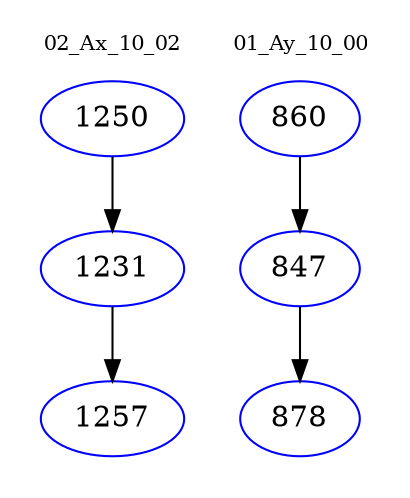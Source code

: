 digraph{
subgraph cluster_0 {
color = white
label = "02_Ax_10_02";
fontsize=10;
T0_1250 [label="1250", color="blue"]
T0_1250 -> T0_1231 [color="black"]
T0_1231 [label="1231", color="blue"]
T0_1231 -> T0_1257 [color="black"]
T0_1257 [label="1257", color="blue"]
}
subgraph cluster_1 {
color = white
label = "01_Ay_10_00";
fontsize=10;
T1_860 [label="860", color="blue"]
T1_860 -> T1_847 [color="black"]
T1_847 [label="847", color="blue"]
T1_847 -> T1_878 [color="black"]
T1_878 [label="878", color="blue"]
}
}
